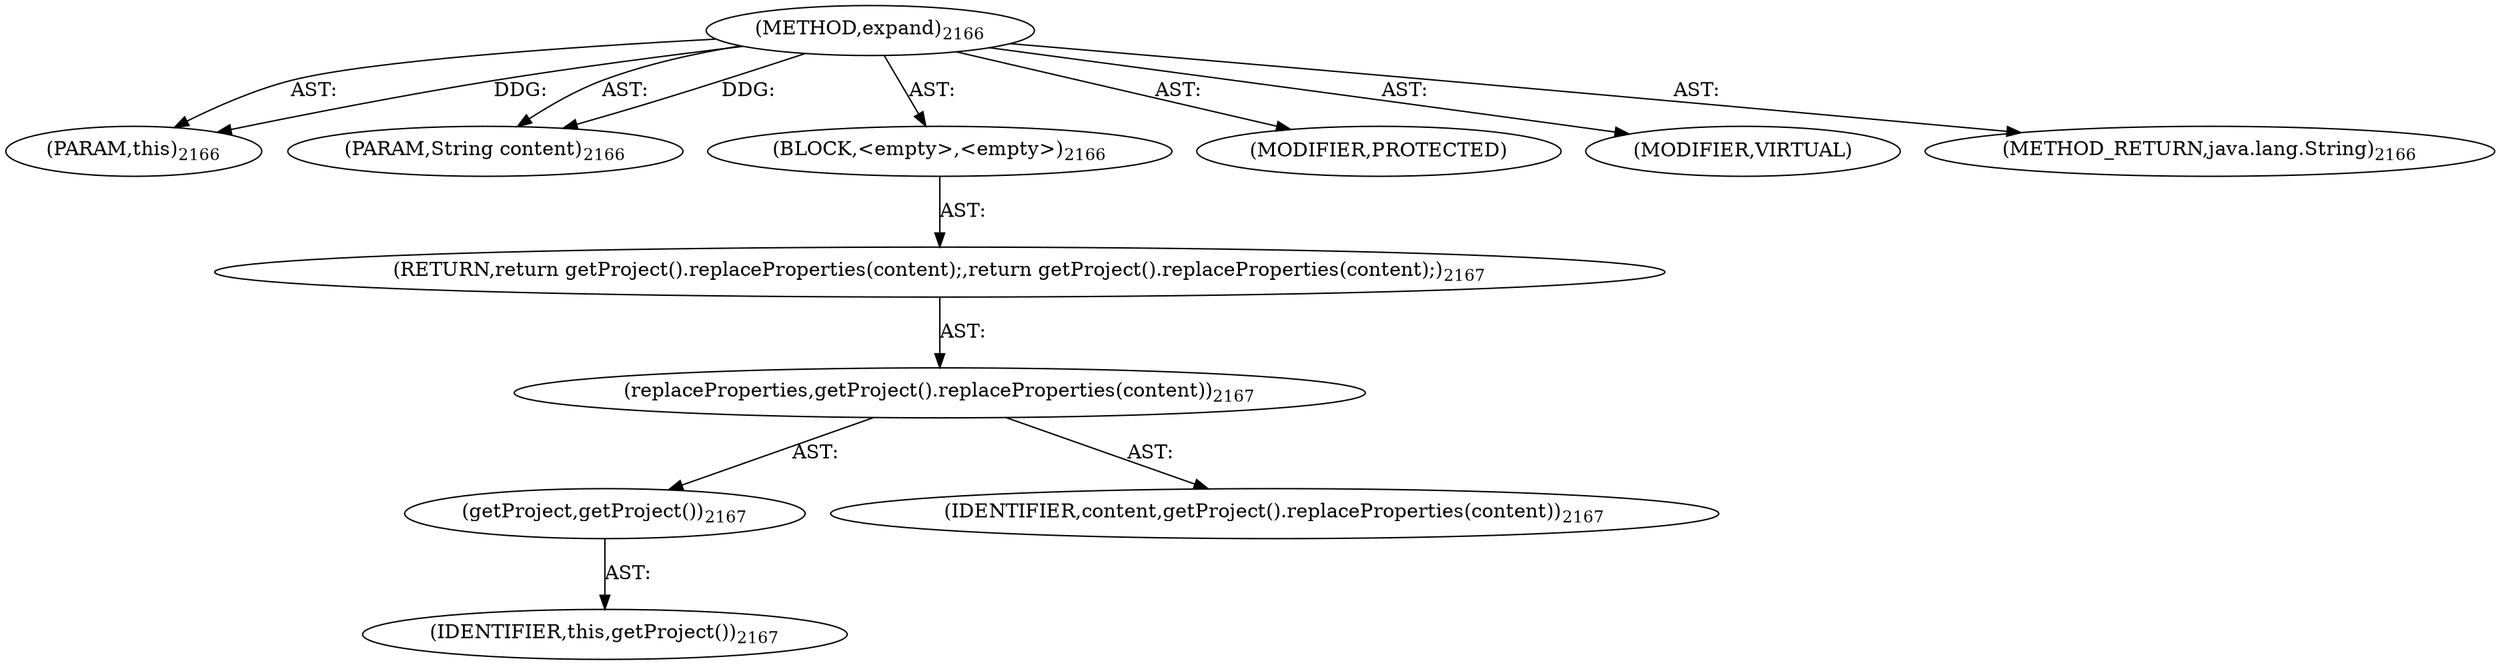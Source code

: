 digraph "expand" {  
"111669149829" [label = <(METHOD,expand)<SUB>2166</SUB>> ]
"115964117070" [label = <(PARAM,this)<SUB>2166</SUB>> ]
"115964117234" [label = <(PARAM,String content)<SUB>2166</SUB>> ]
"25769804117" [label = <(BLOCK,&lt;empty&gt;,&lt;empty&gt;)<SUB>2166</SUB>> ]
"146028888091" [label = <(RETURN,return getProject().replaceProperties(content);,return getProject().replaceProperties(content);)<SUB>2167</SUB>> ]
"30064772475" [label = <(replaceProperties,getProject().replaceProperties(content))<SUB>2167</SUB>> ]
"30064772476" [label = <(getProject,getProject())<SUB>2167</SUB>> ]
"68719476856" [label = <(IDENTIFIER,this,getProject())<SUB>2167</SUB>> ]
"68719477788" [label = <(IDENTIFIER,content,getProject().replaceProperties(content))<SUB>2167</SUB>> ]
"133143986505" [label = <(MODIFIER,PROTECTED)> ]
"133143986506" [label = <(MODIFIER,VIRTUAL)> ]
"128849019013" [label = <(METHOD_RETURN,java.lang.String)<SUB>2166</SUB>> ]
  "111669149829" -> "115964117070"  [ label = "AST: "] 
  "111669149829" -> "115964117234"  [ label = "AST: "] 
  "111669149829" -> "25769804117"  [ label = "AST: "] 
  "111669149829" -> "133143986505"  [ label = "AST: "] 
  "111669149829" -> "133143986506"  [ label = "AST: "] 
  "111669149829" -> "128849019013"  [ label = "AST: "] 
  "25769804117" -> "146028888091"  [ label = "AST: "] 
  "146028888091" -> "30064772475"  [ label = "AST: "] 
  "30064772475" -> "30064772476"  [ label = "AST: "] 
  "30064772475" -> "68719477788"  [ label = "AST: "] 
  "30064772476" -> "68719476856"  [ label = "AST: "] 
  "111669149829" -> "115964117070"  [ label = "DDG: "] 
  "111669149829" -> "115964117234"  [ label = "DDG: "] 
}
